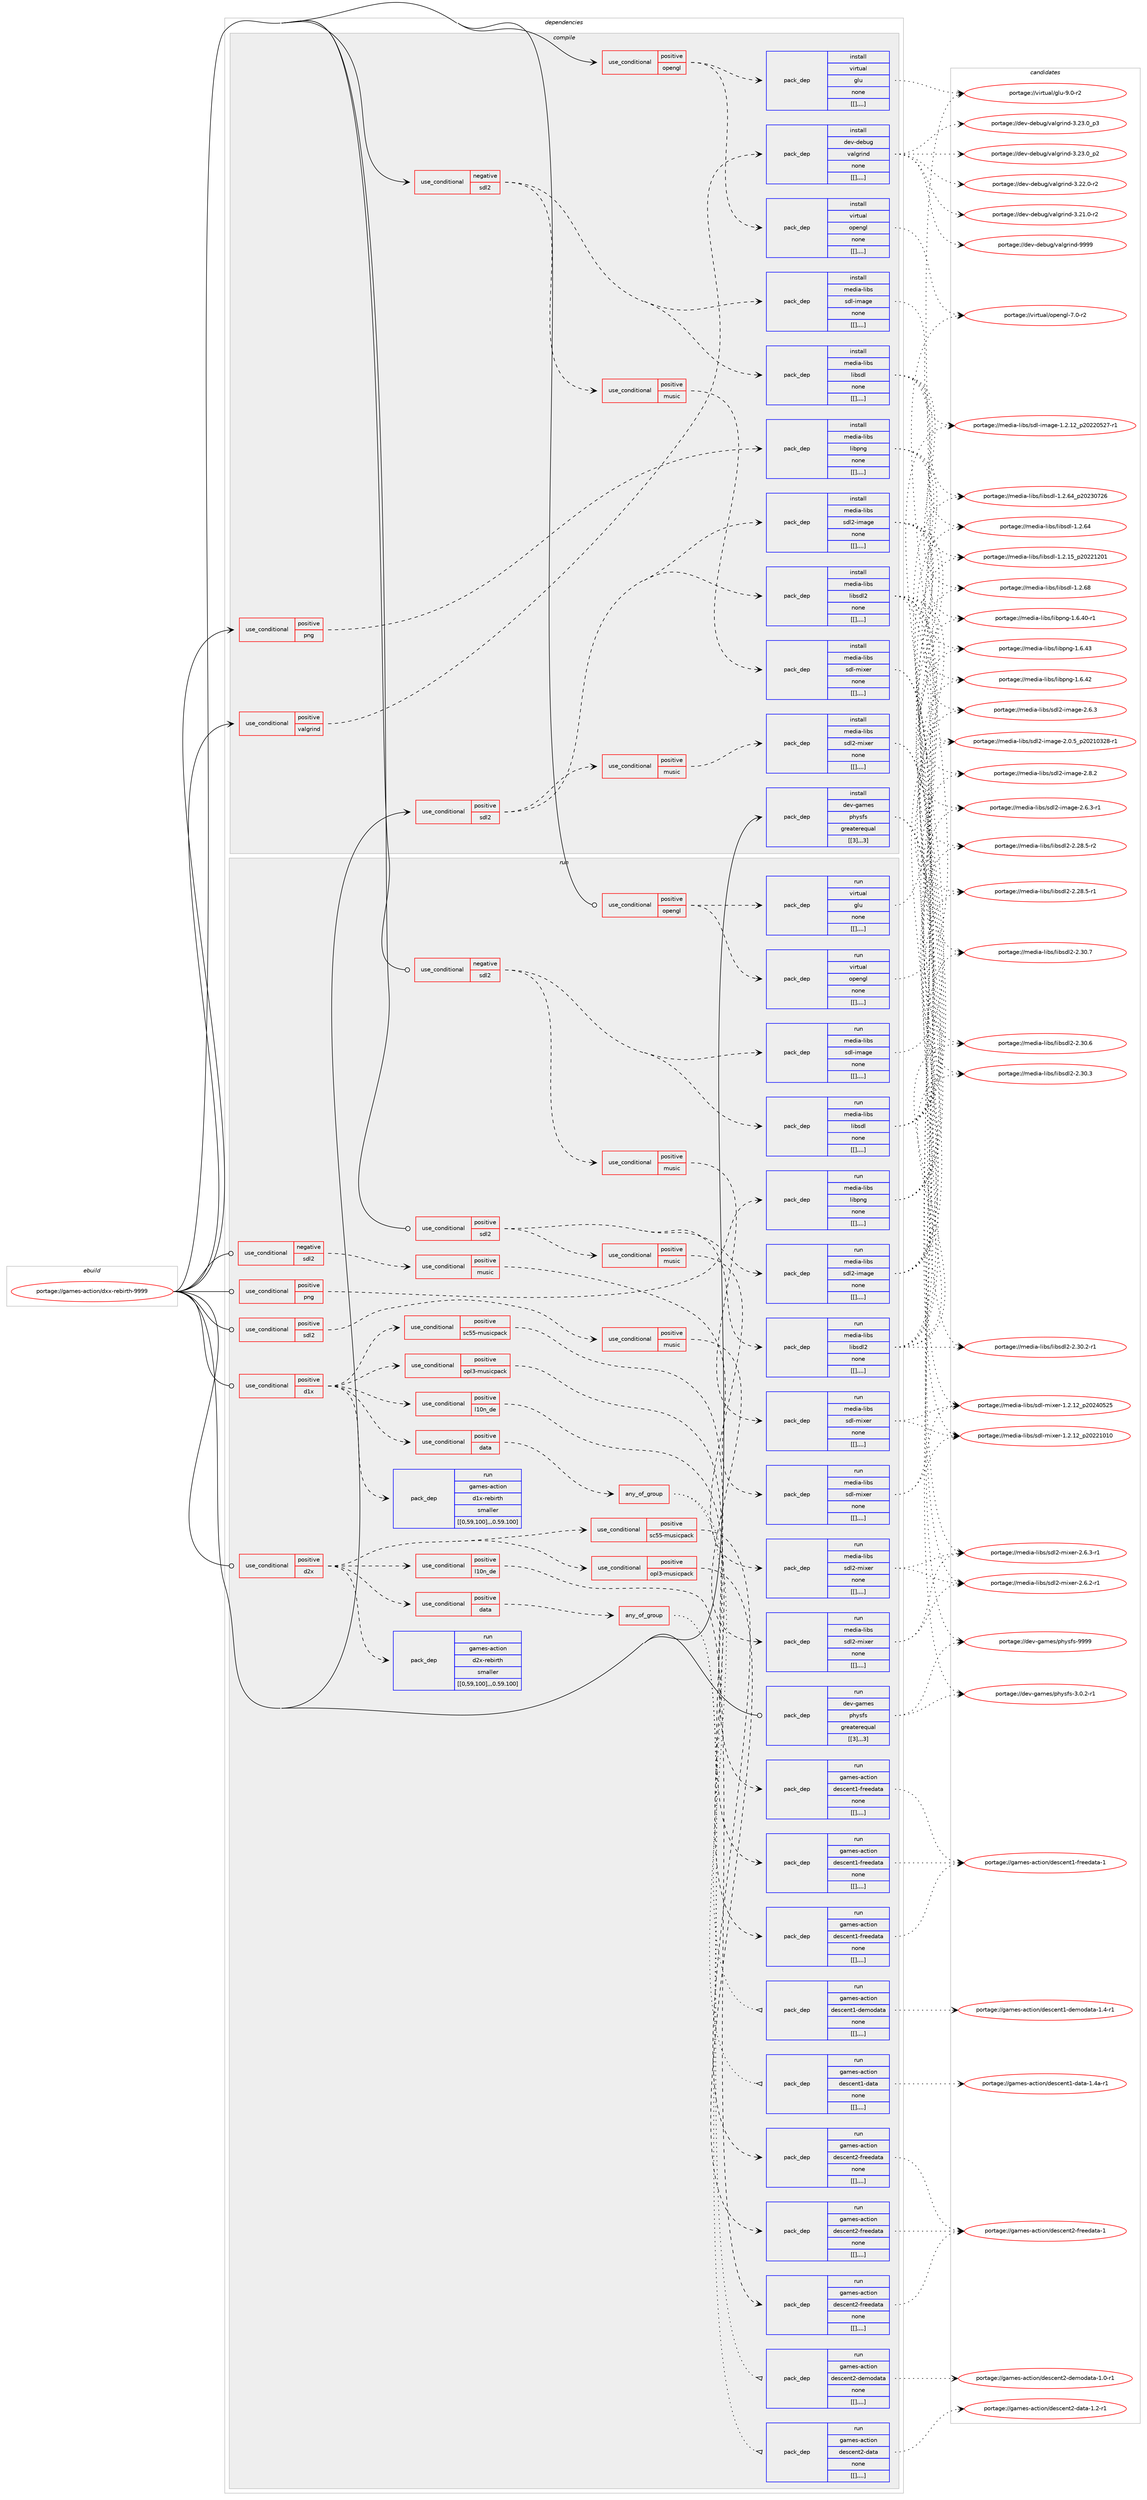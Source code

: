digraph prolog {

# *************
# Graph options
# *************

newrank=true;
concentrate=true;
compound=true;
graph [rankdir=LR,fontname=Helvetica,fontsize=10,ranksep=1.5];#, ranksep=2.5, nodesep=0.2];
edge  [arrowhead=vee];
node  [fontname=Helvetica,fontsize=10];

# **********
# The ebuild
# **********

subgraph cluster_leftcol {
color=gray;
label=<<i>ebuild</i>>;
id [label="portage://games-action/dxx-rebirth-9999", color=red, width=4, href="../games-action/dxx-rebirth-9999.svg"];
}

# ****************
# The dependencies
# ****************

subgraph cluster_midcol {
color=gray;
label=<<i>dependencies</i>>;
subgraph cluster_compile {
fillcolor="#eeeeee";
style=filled;
label=<<i>compile</i>>;
subgraph cond64539 {
dependency227323 [label=<<TABLE BORDER="0" CELLBORDER="1" CELLSPACING="0" CELLPADDING="4"><TR><TD ROWSPAN="3" CELLPADDING="10">use_conditional</TD></TR><TR><TD>negative</TD></TR><TR><TD>sdl2</TD></TR></TABLE>>, shape=none, color=red];
subgraph pack161318 {
dependency227324 [label=<<TABLE BORDER="0" CELLBORDER="1" CELLSPACING="0" CELLPADDING="4" WIDTH="220"><TR><TD ROWSPAN="6" CELLPADDING="30">pack_dep</TD></TR><TR><TD WIDTH="110">install</TD></TR><TR><TD>media-libs</TD></TR><TR><TD>libsdl</TD></TR><TR><TD>none</TD></TR><TR><TD>[[],,,,]</TD></TR></TABLE>>, shape=none, color=blue];
}
dependency227323:e -> dependency227324:w [weight=20,style="dashed",arrowhead="vee"];
subgraph pack161319 {
dependency227325 [label=<<TABLE BORDER="0" CELLBORDER="1" CELLSPACING="0" CELLPADDING="4" WIDTH="220"><TR><TD ROWSPAN="6" CELLPADDING="30">pack_dep</TD></TR><TR><TD WIDTH="110">install</TD></TR><TR><TD>media-libs</TD></TR><TR><TD>sdl-image</TD></TR><TR><TD>none</TD></TR><TR><TD>[[],,,,]</TD></TR></TABLE>>, shape=none, color=blue];
}
dependency227323:e -> dependency227325:w [weight=20,style="dashed",arrowhead="vee"];
subgraph cond64540 {
dependency227326 [label=<<TABLE BORDER="0" CELLBORDER="1" CELLSPACING="0" CELLPADDING="4"><TR><TD ROWSPAN="3" CELLPADDING="10">use_conditional</TD></TR><TR><TD>positive</TD></TR><TR><TD>music</TD></TR></TABLE>>, shape=none, color=red];
subgraph pack161320 {
dependency227327 [label=<<TABLE BORDER="0" CELLBORDER="1" CELLSPACING="0" CELLPADDING="4" WIDTH="220"><TR><TD ROWSPAN="6" CELLPADDING="30">pack_dep</TD></TR><TR><TD WIDTH="110">install</TD></TR><TR><TD>media-libs</TD></TR><TR><TD>sdl-mixer</TD></TR><TR><TD>none</TD></TR><TR><TD>[[],,,,]</TD></TR></TABLE>>, shape=none, color=blue];
}
dependency227326:e -> dependency227327:w [weight=20,style="dashed",arrowhead="vee"];
}
dependency227323:e -> dependency227326:w [weight=20,style="dashed",arrowhead="vee"];
}
id:e -> dependency227323:w [weight=20,style="solid",arrowhead="vee"];
subgraph cond64541 {
dependency227328 [label=<<TABLE BORDER="0" CELLBORDER="1" CELLSPACING="0" CELLPADDING="4"><TR><TD ROWSPAN="3" CELLPADDING="10">use_conditional</TD></TR><TR><TD>positive</TD></TR><TR><TD>opengl</TD></TR></TABLE>>, shape=none, color=red];
subgraph pack161321 {
dependency227329 [label=<<TABLE BORDER="0" CELLBORDER="1" CELLSPACING="0" CELLPADDING="4" WIDTH="220"><TR><TD ROWSPAN="6" CELLPADDING="30">pack_dep</TD></TR><TR><TD WIDTH="110">install</TD></TR><TR><TD>virtual</TD></TR><TR><TD>opengl</TD></TR><TR><TD>none</TD></TR><TR><TD>[[],,,,]</TD></TR></TABLE>>, shape=none, color=blue];
}
dependency227328:e -> dependency227329:w [weight=20,style="dashed",arrowhead="vee"];
subgraph pack161322 {
dependency227330 [label=<<TABLE BORDER="0" CELLBORDER="1" CELLSPACING="0" CELLPADDING="4" WIDTH="220"><TR><TD ROWSPAN="6" CELLPADDING="30">pack_dep</TD></TR><TR><TD WIDTH="110">install</TD></TR><TR><TD>virtual</TD></TR><TR><TD>glu</TD></TR><TR><TD>none</TD></TR><TR><TD>[[],,,,]</TD></TR></TABLE>>, shape=none, color=blue];
}
dependency227328:e -> dependency227330:w [weight=20,style="dashed",arrowhead="vee"];
}
id:e -> dependency227328:w [weight=20,style="solid",arrowhead="vee"];
subgraph cond64542 {
dependency227331 [label=<<TABLE BORDER="0" CELLBORDER="1" CELLSPACING="0" CELLPADDING="4"><TR><TD ROWSPAN="3" CELLPADDING="10">use_conditional</TD></TR><TR><TD>positive</TD></TR><TR><TD>png</TD></TR></TABLE>>, shape=none, color=red];
subgraph pack161323 {
dependency227332 [label=<<TABLE BORDER="0" CELLBORDER="1" CELLSPACING="0" CELLPADDING="4" WIDTH="220"><TR><TD ROWSPAN="6" CELLPADDING="30">pack_dep</TD></TR><TR><TD WIDTH="110">install</TD></TR><TR><TD>media-libs</TD></TR><TR><TD>libpng</TD></TR><TR><TD>none</TD></TR><TR><TD>[[],,,,]</TD></TR></TABLE>>, shape=none, color=blue];
}
dependency227331:e -> dependency227332:w [weight=20,style="dashed",arrowhead="vee"];
}
id:e -> dependency227331:w [weight=20,style="solid",arrowhead="vee"];
subgraph cond64543 {
dependency227333 [label=<<TABLE BORDER="0" CELLBORDER="1" CELLSPACING="0" CELLPADDING="4"><TR><TD ROWSPAN="3" CELLPADDING="10">use_conditional</TD></TR><TR><TD>positive</TD></TR><TR><TD>sdl2</TD></TR></TABLE>>, shape=none, color=red];
subgraph pack161324 {
dependency227334 [label=<<TABLE BORDER="0" CELLBORDER="1" CELLSPACING="0" CELLPADDING="4" WIDTH="220"><TR><TD ROWSPAN="6" CELLPADDING="30">pack_dep</TD></TR><TR><TD WIDTH="110">install</TD></TR><TR><TD>media-libs</TD></TR><TR><TD>libsdl2</TD></TR><TR><TD>none</TD></TR><TR><TD>[[],,,,]</TD></TR></TABLE>>, shape=none, color=blue];
}
dependency227333:e -> dependency227334:w [weight=20,style="dashed",arrowhead="vee"];
subgraph pack161325 {
dependency227335 [label=<<TABLE BORDER="0" CELLBORDER="1" CELLSPACING="0" CELLPADDING="4" WIDTH="220"><TR><TD ROWSPAN="6" CELLPADDING="30">pack_dep</TD></TR><TR><TD WIDTH="110">install</TD></TR><TR><TD>media-libs</TD></TR><TR><TD>sdl2-image</TD></TR><TR><TD>none</TD></TR><TR><TD>[[],,,,]</TD></TR></TABLE>>, shape=none, color=blue];
}
dependency227333:e -> dependency227335:w [weight=20,style="dashed",arrowhead="vee"];
subgraph cond64544 {
dependency227336 [label=<<TABLE BORDER="0" CELLBORDER="1" CELLSPACING="0" CELLPADDING="4"><TR><TD ROWSPAN="3" CELLPADDING="10">use_conditional</TD></TR><TR><TD>positive</TD></TR><TR><TD>music</TD></TR></TABLE>>, shape=none, color=red];
subgraph pack161326 {
dependency227337 [label=<<TABLE BORDER="0" CELLBORDER="1" CELLSPACING="0" CELLPADDING="4" WIDTH="220"><TR><TD ROWSPAN="6" CELLPADDING="30">pack_dep</TD></TR><TR><TD WIDTH="110">install</TD></TR><TR><TD>media-libs</TD></TR><TR><TD>sdl2-mixer</TD></TR><TR><TD>none</TD></TR><TR><TD>[[],,,,]</TD></TR></TABLE>>, shape=none, color=blue];
}
dependency227336:e -> dependency227337:w [weight=20,style="dashed",arrowhead="vee"];
}
dependency227333:e -> dependency227336:w [weight=20,style="dashed",arrowhead="vee"];
}
id:e -> dependency227333:w [weight=20,style="solid",arrowhead="vee"];
subgraph cond64545 {
dependency227338 [label=<<TABLE BORDER="0" CELLBORDER="1" CELLSPACING="0" CELLPADDING="4"><TR><TD ROWSPAN="3" CELLPADDING="10">use_conditional</TD></TR><TR><TD>positive</TD></TR><TR><TD>valgrind</TD></TR></TABLE>>, shape=none, color=red];
subgraph pack161327 {
dependency227339 [label=<<TABLE BORDER="0" CELLBORDER="1" CELLSPACING="0" CELLPADDING="4" WIDTH="220"><TR><TD ROWSPAN="6" CELLPADDING="30">pack_dep</TD></TR><TR><TD WIDTH="110">install</TD></TR><TR><TD>dev-debug</TD></TR><TR><TD>valgrind</TD></TR><TR><TD>none</TD></TR><TR><TD>[[],,,,]</TD></TR></TABLE>>, shape=none, color=blue];
}
dependency227338:e -> dependency227339:w [weight=20,style="dashed",arrowhead="vee"];
}
id:e -> dependency227338:w [weight=20,style="solid",arrowhead="vee"];
subgraph pack161328 {
dependency227340 [label=<<TABLE BORDER="0" CELLBORDER="1" CELLSPACING="0" CELLPADDING="4" WIDTH="220"><TR><TD ROWSPAN="6" CELLPADDING="30">pack_dep</TD></TR><TR><TD WIDTH="110">install</TD></TR><TR><TD>dev-games</TD></TR><TR><TD>physfs</TD></TR><TR><TD>greaterequal</TD></TR><TR><TD>[[3],,,3]</TD></TR></TABLE>>, shape=none, color=blue];
}
id:e -> dependency227340:w [weight=20,style="solid",arrowhead="vee"];
}
subgraph cluster_compileandrun {
fillcolor="#eeeeee";
style=filled;
label=<<i>compile and run</i>>;
}
subgraph cluster_run {
fillcolor="#eeeeee";
style=filled;
label=<<i>run</i>>;
subgraph cond64546 {
dependency227341 [label=<<TABLE BORDER="0" CELLBORDER="1" CELLSPACING="0" CELLPADDING="4"><TR><TD ROWSPAN="3" CELLPADDING="10">use_conditional</TD></TR><TR><TD>negative</TD></TR><TR><TD>sdl2</TD></TR></TABLE>>, shape=none, color=red];
subgraph cond64547 {
dependency227342 [label=<<TABLE BORDER="0" CELLBORDER="1" CELLSPACING="0" CELLPADDING="4"><TR><TD ROWSPAN="3" CELLPADDING="10">use_conditional</TD></TR><TR><TD>positive</TD></TR><TR><TD>music</TD></TR></TABLE>>, shape=none, color=red];
subgraph pack161329 {
dependency227343 [label=<<TABLE BORDER="0" CELLBORDER="1" CELLSPACING="0" CELLPADDING="4" WIDTH="220"><TR><TD ROWSPAN="6" CELLPADDING="30">pack_dep</TD></TR><TR><TD WIDTH="110">run</TD></TR><TR><TD>media-libs</TD></TR><TR><TD>sdl-mixer</TD></TR><TR><TD>none</TD></TR><TR><TD>[[],,,,]</TD></TR></TABLE>>, shape=none, color=blue];
}
dependency227342:e -> dependency227343:w [weight=20,style="dashed",arrowhead="vee"];
}
dependency227341:e -> dependency227342:w [weight=20,style="dashed",arrowhead="vee"];
}
id:e -> dependency227341:w [weight=20,style="solid",arrowhead="odot"];
subgraph cond64548 {
dependency227344 [label=<<TABLE BORDER="0" CELLBORDER="1" CELLSPACING="0" CELLPADDING="4"><TR><TD ROWSPAN="3" CELLPADDING="10">use_conditional</TD></TR><TR><TD>negative</TD></TR><TR><TD>sdl2</TD></TR></TABLE>>, shape=none, color=red];
subgraph pack161330 {
dependency227345 [label=<<TABLE BORDER="0" CELLBORDER="1" CELLSPACING="0" CELLPADDING="4" WIDTH="220"><TR><TD ROWSPAN="6" CELLPADDING="30">pack_dep</TD></TR><TR><TD WIDTH="110">run</TD></TR><TR><TD>media-libs</TD></TR><TR><TD>libsdl</TD></TR><TR><TD>none</TD></TR><TR><TD>[[],,,,]</TD></TR></TABLE>>, shape=none, color=blue];
}
dependency227344:e -> dependency227345:w [weight=20,style="dashed",arrowhead="vee"];
subgraph pack161331 {
dependency227346 [label=<<TABLE BORDER="0" CELLBORDER="1" CELLSPACING="0" CELLPADDING="4" WIDTH="220"><TR><TD ROWSPAN="6" CELLPADDING="30">pack_dep</TD></TR><TR><TD WIDTH="110">run</TD></TR><TR><TD>media-libs</TD></TR><TR><TD>sdl-image</TD></TR><TR><TD>none</TD></TR><TR><TD>[[],,,,]</TD></TR></TABLE>>, shape=none, color=blue];
}
dependency227344:e -> dependency227346:w [weight=20,style="dashed",arrowhead="vee"];
subgraph cond64549 {
dependency227347 [label=<<TABLE BORDER="0" CELLBORDER="1" CELLSPACING="0" CELLPADDING="4"><TR><TD ROWSPAN="3" CELLPADDING="10">use_conditional</TD></TR><TR><TD>positive</TD></TR><TR><TD>music</TD></TR></TABLE>>, shape=none, color=red];
subgraph pack161332 {
dependency227348 [label=<<TABLE BORDER="0" CELLBORDER="1" CELLSPACING="0" CELLPADDING="4" WIDTH="220"><TR><TD ROWSPAN="6" CELLPADDING="30">pack_dep</TD></TR><TR><TD WIDTH="110">run</TD></TR><TR><TD>media-libs</TD></TR><TR><TD>sdl-mixer</TD></TR><TR><TD>none</TD></TR><TR><TD>[[],,,,]</TD></TR></TABLE>>, shape=none, color=blue];
}
dependency227347:e -> dependency227348:w [weight=20,style="dashed",arrowhead="vee"];
}
dependency227344:e -> dependency227347:w [weight=20,style="dashed",arrowhead="vee"];
}
id:e -> dependency227344:w [weight=20,style="solid",arrowhead="odot"];
subgraph cond64550 {
dependency227349 [label=<<TABLE BORDER="0" CELLBORDER="1" CELLSPACING="0" CELLPADDING="4"><TR><TD ROWSPAN="3" CELLPADDING="10">use_conditional</TD></TR><TR><TD>positive</TD></TR><TR><TD>d1x</TD></TR></TABLE>>, shape=none, color=red];
subgraph pack161333 {
dependency227350 [label=<<TABLE BORDER="0" CELLBORDER="1" CELLSPACING="0" CELLPADDING="4" WIDTH="220"><TR><TD ROWSPAN="6" CELLPADDING="30">pack_dep</TD></TR><TR><TD WIDTH="110">run</TD></TR><TR><TD>games-action</TD></TR><TR><TD>d1x-rebirth</TD></TR><TR><TD>smaller</TD></TR><TR><TD>[[0,59,100],,,0.59.100]</TD></TR></TABLE>>, shape=none, color=blue];
}
dependency227349:e -> dependency227350:w [weight=20,style="dashed",arrowhead="vee"];
subgraph cond64551 {
dependency227351 [label=<<TABLE BORDER="0" CELLBORDER="1" CELLSPACING="0" CELLPADDING="4"><TR><TD ROWSPAN="3" CELLPADDING="10">use_conditional</TD></TR><TR><TD>positive</TD></TR><TR><TD>data</TD></TR></TABLE>>, shape=none, color=red];
subgraph any1306 {
dependency227352 [label=<<TABLE BORDER="0" CELLBORDER="1" CELLSPACING="0" CELLPADDING="4"><TR><TD CELLPADDING="10">any_of_group</TD></TR></TABLE>>, shape=none, color=red];subgraph pack161334 {
dependency227353 [label=<<TABLE BORDER="0" CELLBORDER="1" CELLSPACING="0" CELLPADDING="4" WIDTH="220"><TR><TD ROWSPAN="6" CELLPADDING="30">pack_dep</TD></TR><TR><TD WIDTH="110">run</TD></TR><TR><TD>games-action</TD></TR><TR><TD>descent1-data</TD></TR><TR><TD>none</TD></TR><TR><TD>[[],,,,]</TD></TR></TABLE>>, shape=none, color=blue];
}
dependency227352:e -> dependency227353:w [weight=20,style="dotted",arrowhead="oinv"];
subgraph pack161335 {
dependency227354 [label=<<TABLE BORDER="0" CELLBORDER="1" CELLSPACING="0" CELLPADDING="4" WIDTH="220"><TR><TD ROWSPAN="6" CELLPADDING="30">pack_dep</TD></TR><TR><TD WIDTH="110">run</TD></TR><TR><TD>games-action</TD></TR><TR><TD>descent1-demodata</TD></TR><TR><TD>none</TD></TR><TR><TD>[[],,,,]</TD></TR></TABLE>>, shape=none, color=blue];
}
dependency227352:e -> dependency227354:w [weight=20,style="dotted",arrowhead="oinv"];
}
dependency227351:e -> dependency227352:w [weight=20,style="dashed",arrowhead="vee"];
}
dependency227349:e -> dependency227351:w [weight=20,style="dashed",arrowhead="vee"];
subgraph cond64552 {
dependency227355 [label=<<TABLE BORDER="0" CELLBORDER="1" CELLSPACING="0" CELLPADDING="4"><TR><TD ROWSPAN="3" CELLPADDING="10">use_conditional</TD></TR><TR><TD>positive</TD></TR><TR><TD>l10n_de</TD></TR></TABLE>>, shape=none, color=red];
subgraph pack161336 {
dependency227356 [label=<<TABLE BORDER="0" CELLBORDER="1" CELLSPACING="0" CELLPADDING="4" WIDTH="220"><TR><TD ROWSPAN="6" CELLPADDING="30">pack_dep</TD></TR><TR><TD WIDTH="110">run</TD></TR><TR><TD>games-action</TD></TR><TR><TD>descent1-freedata</TD></TR><TR><TD>none</TD></TR><TR><TD>[[],,,,]</TD></TR></TABLE>>, shape=none, color=blue];
}
dependency227355:e -> dependency227356:w [weight=20,style="dashed",arrowhead="vee"];
}
dependency227349:e -> dependency227355:w [weight=20,style="dashed",arrowhead="vee"];
subgraph cond64553 {
dependency227357 [label=<<TABLE BORDER="0" CELLBORDER="1" CELLSPACING="0" CELLPADDING="4"><TR><TD ROWSPAN="3" CELLPADDING="10">use_conditional</TD></TR><TR><TD>positive</TD></TR><TR><TD>opl3-musicpack</TD></TR></TABLE>>, shape=none, color=red];
subgraph pack161337 {
dependency227358 [label=<<TABLE BORDER="0" CELLBORDER="1" CELLSPACING="0" CELLPADDING="4" WIDTH="220"><TR><TD ROWSPAN="6" CELLPADDING="30">pack_dep</TD></TR><TR><TD WIDTH="110">run</TD></TR><TR><TD>games-action</TD></TR><TR><TD>descent1-freedata</TD></TR><TR><TD>none</TD></TR><TR><TD>[[],,,,]</TD></TR></TABLE>>, shape=none, color=blue];
}
dependency227357:e -> dependency227358:w [weight=20,style="dashed",arrowhead="vee"];
}
dependency227349:e -> dependency227357:w [weight=20,style="dashed",arrowhead="vee"];
subgraph cond64554 {
dependency227359 [label=<<TABLE BORDER="0" CELLBORDER="1" CELLSPACING="0" CELLPADDING="4"><TR><TD ROWSPAN="3" CELLPADDING="10">use_conditional</TD></TR><TR><TD>positive</TD></TR><TR><TD>sc55-musicpack</TD></TR></TABLE>>, shape=none, color=red];
subgraph pack161338 {
dependency227360 [label=<<TABLE BORDER="0" CELLBORDER="1" CELLSPACING="0" CELLPADDING="4" WIDTH="220"><TR><TD ROWSPAN="6" CELLPADDING="30">pack_dep</TD></TR><TR><TD WIDTH="110">run</TD></TR><TR><TD>games-action</TD></TR><TR><TD>descent1-freedata</TD></TR><TR><TD>none</TD></TR><TR><TD>[[],,,,]</TD></TR></TABLE>>, shape=none, color=blue];
}
dependency227359:e -> dependency227360:w [weight=20,style="dashed",arrowhead="vee"];
}
dependency227349:e -> dependency227359:w [weight=20,style="dashed",arrowhead="vee"];
}
id:e -> dependency227349:w [weight=20,style="solid",arrowhead="odot"];
subgraph cond64555 {
dependency227361 [label=<<TABLE BORDER="0" CELLBORDER="1" CELLSPACING="0" CELLPADDING="4"><TR><TD ROWSPAN="3" CELLPADDING="10">use_conditional</TD></TR><TR><TD>positive</TD></TR><TR><TD>d2x</TD></TR></TABLE>>, shape=none, color=red];
subgraph pack161339 {
dependency227362 [label=<<TABLE BORDER="0" CELLBORDER="1" CELLSPACING="0" CELLPADDING="4" WIDTH="220"><TR><TD ROWSPAN="6" CELLPADDING="30">pack_dep</TD></TR><TR><TD WIDTH="110">run</TD></TR><TR><TD>games-action</TD></TR><TR><TD>d2x-rebirth</TD></TR><TR><TD>smaller</TD></TR><TR><TD>[[0,59,100],,,0.59.100]</TD></TR></TABLE>>, shape=none, color=blue];
}
dependency227361:e -> dependency227362:w [weight=20,style="dashed",arrowhead="vee"];
subgraph cond64556 {
dependency227363 [label=<<TABLE BORDER="0" CELLBORDER="1" CELLSPACING="0" CELLPADDING="4"><TR><TD ROWSPAN="3" CELLPADDING="10">use_conditional</TD></TR><TR><TD>positive</TD></TR><TR><TD>data</TD></TR></TABLE>>, shape=none, color=red];
subgraph any1307 {
dependency227364 [label=<<TABLE BORDER="0" CELLBORDER="1" CELLSPACING="0" CELLPADDING="4"><TR><TD CELLPADDING="10">any_of_group</TD></TR></TABLE>>, shape=none, color=red];subgraph pack161340 {
dependency227365 [label=<<TABLE BORDER="0" CELLBORDER="1" CELLSPACING="0" CELLPADDING="4" WIDTH="220"><TR><TD ROWSPAN="6" CELLPADDING="30">pack_dep</TD></TR><TR><TD WIDTH="110">run</TD></TR><TR><TD>games-action</TD></TR><TR><TD>descent2-data</TD></TR><TR><TD>none</TD></TR><TR><TD>[[],,,,]</TD></TR></TABLE>>, shape=none, color=blue];
}
dependency227364:e -> dependency227365:w [weight=20,style="dotted",arrowhead="oinv"];
subgraph pack161341 {
dependency227366 [label=<<TABLE BORDER="0" CELLBORDER="1" CELLSPACING="0" CELLPADDING="4" WIDTH="220"><TR><TD ROWSPAN="6" CELLPADDING="30">pack_dep</TD></TR><TR><TD WIDTH="110">run</TD></TR><TR><TD>games-action</TD></TR><TR><TD>descent2-demodata</TD></TR><TR><TD>none</TD></TR><TR><TD>[[],,,,]</TD></TR></TABLE>>, shape=none, color=blue];
}
dependency227364:e -> dependency227366:w [weight=20,style="dotted",arrowhead="oinv"];
}
dependency227363:e -> dependency227364:w [weight=20,style="dashed",arrowhead="vee"];
}
dependency227361:e -> dependency227363:w [weight=20,style="dashed",arrowhead="vee"];
subgraph cond64557 {
dependency227367 [label=<<TABLE BORDER="0" CELLBORDER="1" CELLSPACING="0" CELLPADDING="4"><TR><TD ROWSPAN="3" CELLPADDING="10">use_conditional</TD></TR><TR><TD>positive</TD></TR><TR><TD>l10n_de</TD></TR></TABLE>>, shape=none, color=red];
subgraph pack161342 {
dependency227368 [label=<<TABLE BORDER="0" CELLBORDER="1" CELLSPACING="0" CELLPADDING="4" WIDTH="220"><TR><TD ROWSPAN="6" CELLPADDING="30">pack_dep</TD></TR><TR><TD WIDTH="110">run</TD></TR><TR><TD>games-action</TD></TR><TR><TD>descent2-freedata</TD></TR><TR><TD>none</TD></TR><TR><TD>[[],,,,]</TD></TR></TABLE>>, shape=none, color=blue];
}
dependency227367:e -> dependency227368:w [weight=20,style="dashed",arrowhead="vee"];
}
dependency227361:e -> dependency227367:w [weight=20,style="dashed",arrowhead="vee"];
subgraph cond64558 {
dependency227369 [label=<<TABLE BORDER="0" CELLBORDER="1" CELLSPACING="0" CELLPADDING="4"><TR><TD ROWSPAN="3" CELLPADDING="10">use_conditional</TD></TR><TR><TD>positive</TD></TR><TR><TD>opl3-musicpack</TD></TR></TABLE>>, shape=none, color=red];
subgraph pack161343 {
dependency227370 [label=<<TABLE BORDER="0" CELLBORDER="1" CELLSPACING="0" CELLPADDING="4" WIDTH="220"><TR><TD ROWSPAN="6" CELLPADDING="30">pack_dep</TD></TR><TR><TD WIDTH="110">run</TD></TR><TR><TD>games-action</TD></TR><TR><TD>descent2-freedata</TD></TR><TR><TD>none</TD></TR><TR><TD>[[],,,,]</TD></TR></TABLE>>, shape=none, color=blue];
}
dependency227369:e -> dependency227370:w [weight=20,style="dashed",arrowhead="vee"];
}
dependency227361:e -> dependency227369:w [weight=20,style="dashed",arrowhead="vee"];
subgraph cond64559 {
dependency227371 [label=<<TABLE BORDER="0" CELLBORDER="1" CELLSPACING="0" CELLPADDING="4"><TR><TD ROWSPAN="3" CELLPADDING="10">use_conditional</TD></TR><TR><TD>positive</TD></TR><TR><TD>sc55-musicpack</TD></TR></TABLE>>, shape=none, color=red];
subgraph pack161344 {
dependency227372 [label=<<TABLE BORDER="0" CELLBORDER="1" CELLSPACING="0" CELLPADDING="4" WIDTH="220"><TR><TD ROWSPAN="6" CELLPADDING="30">pack_dep</TD></TR><TR><TD WIDTH="110">run</TD></TR><TR><TD>games-action</TD></TR><TR><TD>descent2-freedata</TD></TR><TR><TD>none</TD></TR><TR><TD>[[],,,,]</TD></TR></TABLE>>, shape=none, color=blue];
}
dependency227371:e -> dependency227372:w [weight=20,style="dashed",arrowhead="vee"];
}
dependency227361:e -> dependency227371:w [weight=20,style="dashed",arrowhead="vee"];
}
id:e -> dependency227361:w [weight=20,style="solid",arrowhead="odot"];
subgraph cond64560 {
dependency227373 [label=<<TABLE BORDER="0" CELLBORDER="1" CELLSPACING="0" CELLPADDING="4"><TR><TD ROWSPAN="3" CELLPADDING="10">use_conditional</TD></TR><TR><TD>positive</TD></TR><TR><TD>opengl</TD></TR></TABLE>>, shape=none, color=red];
subgraph pack161345 {
dependency227374 [label=<<TABLE BORDER="0" CELLBORDER="1" CELLSPACING="0" CELLPADDING="4" WIDTH="220"><TR><TD ROWSPAN="6" CELLPADDING="30">pack_dep</TD></TR><TR><TD WIDTH="110">run</TD></TR><TR><TD>virtual</TD></TR><TR><TD>opengl</TD></TR><TR><TD>none</TD></TR><TR><TD>[[],,,,]</TD></TR></TABLE>>, shape=none, color=blue];
}
dependency227373:e -> dependency227374:w [weight=20,style="dashed",arrowhead="vee"];
subgraph pack161346 {
dependency227375 [label=<<TABLE BORDER="0" CELLBORDER="1" CELLSPACING="0" CELLPADDING="4" WIDTH="220"><TR><TD ROWSPAN="6" CELLPADDING="30">pack_dep</TD></TR><TR><TD WIDTH="110">run</TD></TR><TR><TD>virtual</TD></TR><TR><TD>glu</TD></TR><TR><TD>none</TD></TR><TR><TD>[[],,,,]</TD></TR></TABLE>>, shape=none, color=blue];
}
dependency227373:e -> dependency227375:w [weight=20,style="dashed",arrowhead="vee"];
}
id:e -> dependency227373:w [weight=20,style="solid",arrowhead="odot"];
subgraph cond64561 {
dependency227376 [label=<<TABLE BORDER="0" CELLBORDER="1" CELLSPACING="0" CELLPADDING="4"><TR><TD ROWSPAN="3" CELLPADDING="10">use_conditional</TD></TR><TR><TD>positive</TD></TR><TR><TD>png</TD></TR></TABLE>>, shape=none, color=red];
subgraph pack161347 {
dependency227377 [label=<<TABLE BORDER="0" CELLBORDER="1" CELLSPACING="0" CELLPADDING="4" WIDTH="220"><TR><TD ROWSPAN="6" CELLPADDING="30">pack_dep</TD></TR><TR><TD WIDTH="110">run</TD></TR><TR><TD>media-libs</TD></TR><TR><TD>libpng</TD></TR><TR><TD>none</TD></TR><TR><TD>[[],,,,]</TD></TR></TABLE>>, shape=none, color=blue];
}
dependency227376:e -> dependency227377:w [weight=20,style="dashed",arrowhead="vee"];
}
id:e -> dependency227376:w [weight=20,style="solid",arrowhead="odot"];
subgraph cond64562 {
dependency227378 [label=<<TABLE BORDER="0" CELLBORDER="1" CELLSPACING="0" CELLPADDING="4"><TR><TD ROWSPAN="3" CELLPADDING="10">use_conditional</TD></TR><TR><TD>positive</TD></TR><TR><TD>sdl2</TD></TR></TABLE>>, shape=none, color=red];
subgraph cond64563 {
dependency227379 [label=<<TABLE BORDER="0" CELLBORDER="1" CELLSPACING="0" CELLPADDING="4"><TR><TD ROWSPAN="3" CELLPADDING="10">use_conditional</TD></TR><TR><TD>positive</TD></TR><TR><TD>music</TD></TR></TABLE>>, shape=none, color=red];
subgraph pack161348 {
dependency227380 [label=<<TABLE BORDER="0" CELLBORDER="1" CELLSPACING="0" CELLPADDING="4" WIDTH="220"><TR><TD ROWSPAN="6" CELLPADDING="30">pack_dep</TD></TR><TR><TD WIDTH="110">run</TD></TR><TR><TD>media-libs</TD></TR><TR><TD>sdl2-mixer</TD></TR><TR><TD>none</TD></TR><TR><TD>[[],,,,]</TD></TR></TABLE>>, shape=none, color=blue];
}
dependency227379:e -> dependency227380:w [weight=20,style="dashed",arrowhead="vee"];
}
dependency227378:e -> dependency227379:w [weight=20,style="dashed",arrowhead="vee"];
}
id:e -> dependency227378:w [weight=20,style="solid",arrowhead="odot"];
subgraph cond64564 {
dependency227381 [label=<<TABLE BORDER="0" CELLBORDER="1" CELLSPACING="0" CELLPADDING="4"><TR><TD ROWSPAN="3" CELLPADDING="10">use_conditional</TD></TR><TR><TD>positive</TD></TR><TR><TD>sdl2</TD></TR></TABLE>>, shape=none, color=red];
subgraph pack161349 {
dependency227382 [label=<<TABLE BORDER="0" CELLBORDER="1" CELLSPACING="0" CELLPADDING="4" WIDTH="220"><TR><TD ROWSPAN="6" CELLPADDING="30">pack_dep</TD></TR><TR><TD WIDTH="110">run</TD></TR><TR><TD>media-libs</TD></TR><TR><TD>libsdl2</TD></TR><TR><TD>none</TD></TR><TR><TD>[[],,,,]</TD></TR></TABLE>>, shape=none, color=blue];
}
dependency227381:e -> dependency227382:w [weight=20,style="dashed",arrowhead="vee"];
subgraph pack161350 {
dependency227383 [label=<<TABLE BORDER="0" CELLBORDER="1" CELLSPACING="0" CELLPADDING="4" WIDTH="220"><TR><TD ROWSPAN="6" CELLPADDING="30">pack_dep</TD></TR><TR><TD WIDTH="110">run</TD></TR><TR><TD>media-libs</TD></TR><TR><TD>sdl2-image</TD></TR><TR><TD>none</TD></TR><TR><TD>[[],,,,]</TD></TR></TABLE>>, shape=none, color=blue];
}
dependency227381:e -> dependency227383:w [weight=20,style="dashed",arrowhead="vee"];
subgraph cond64565 {
dependency227384 [label=<<TABLE BORDER="0" CELLBORDER="1" CELLSPACING="0" CELLPADDING="4"><TR><TD ROWSPAN="3" CELLPADDING="10">use_conditional</TD></TR><TR><TD>positive</TD></TR><TR><TD>music</TD></TR></TABLE>>, shape=none, color=red];
subgraph pack161351 {
dependency227385 [label=<<TABLE BORDER="0" CELLBORDER="1" CELLSPACING="0" CELLPADDING="4" WIDTH="220"><TR><TD ROWSPAN="6" CELLPADDING="30">pack_dep</TD></TR><TR><TD WIDTH="110">run</TD></TR><TR><TD>media-libs</TD></TR><TR><TD>sdl2-mixer</TD></TR><TR><TD>none</TD></TR><TR><TD>[[],,,,]</TD></TR></TABLE>>, shape=none, color=blue];
}
dependency227384:e -> dependency227385:w [weight=20,style="dashed",arrowhead="vee"];
}
dependency227381:e -> dependency227384:w [weight=20,style="dashed",arrowhead="vee"];
}
id:e -> dependency227381:w [weight=20,style="solid",arrowhead="odot"];
subgraph pack161352 {
dependency227386 [label=<<TABLE BORDER="0" CELLBORDER="1" CELLSPACING="0" CELLPADDING="4" WIDTH="220"><TR><TD ROWSPAN="6" CELLPADDING="30">pack_dep</TD></TR><TR><TD WIDTH="110">run</TD></TR><TR><TD>dev-games</TD></TR><TR><TD>physfs</TD></TR><TR><TD>greaterequal</TD></TR><TR><TD>[[3],,,3]</TD></TR></TABLE>>, shape=none, color=blue];
}
id:e -> dependency227386:w [weight=20,style="solid",arrowhead="odot"];
}
}

# **************
# The candidates
# **************

subgraph cluster_choices {
rank=same;
color=gray;
label=<<i>candidates</i>>;

subgraph choice161318 {
color=black;
nodesep=1;
choice109101100105974510810598115471081059811510010845494650465456 [label="portage://media-libs/libsdl-1.2.68", color=red, width=4,href="../media-libs/libsdl-1.2.68.svg"];
choice109101100105974510810598115471081059811510010845494650465452951125048505148555054 [label="portage://media-libs/libsdl-1.2.64_p20230726", color=red, width=4,href="../media-libs/libsdl-1.2.64_p20230726.svg"];
choice109101100105974510810598115471081059811510010845494650465452 [label="portage://media-libs/libsdl-1.2.64", color=red, width=4,href="../media-libs/libsdl-1.2.64.svg"];
choice109101100105974510810598115471081059811510010845494650464953951125048505049504849 [label="portage://media-libs/libsdl-1.2.15_p20221201", color=red, width=4,href="../media-libs/libsdl-1.2.15_p20221201.svg"];
dependency227324:e -> choice109101100105974510810598115471081059811510010845494650465456:w [style=dotted,weight="100"];
dependency227324:e -> choice109101100105974510810598115471081059811510010845494650465452951125048505148555054:w [style=dotted,weight="100"];
dependency227324:e -> choice109101100105974510810598115471081059811510010845494650465452:w [style=dotted,weight="100"];
dependency227324:e -> choice109101100105974510810598115471081059811510010845494650464953951125048505049504849:w [style=dotted,weight="100"];
}
subgraph choice161319 {
color=black;
nodesep=1;
choice109101100105974510810598115471151001084510510997103101454946504649509511250485050485350554511449 [label="portage://media-libs/sdl-image-1.2.12_p20220527-r1", color=red, width=4,href="../media-libs/sdl-image-1.2.12_p20220527-r1.svg"];
dependency227325:e -> choice109101100105974510810598115471151001084510510997103101454946504649509511250485050485350554511449:w [style=dotted,weight="100"];
}
subgraph choice161320 {
color=black;
nodesep=1;
choice109101100105974510810598115471151001084510910512010111445494650464950951125048505248535053 [label="portage://media-libs/sdl-mixer-1.2.12_p20240525", color=red, width=4,href="../media-libs/sdl-mixer-1.2.12_p20240525.svg"];
choice109101100105974510810598115471151001084510910512010111445494650464950951125048505049484948 [label="portage://media-libs/sdl-mixer-1.2.12_p20221010", color=red, width=4,href="../media-libs/sdl-mixer-1.2.12_p20221010.svg"];
dependency227327:e -> choice109101100105974510810598115471151001084510910512010111445494650464950951125048505248535053:w [style=dotted,weight="100"];
dependency227327:e -> choice109101100105974510810598115471151001084510910512010111445494650464950951125048505049484948:w [style=dotted,weight="100"];
}
subgraph choice161321 {
color=black;
nodesep=1;
choice1181051141161179710847111112101110103108455546484511450 [label="portage://virtual/opengl-7.0-r2", color=red, width=4,href="../virtual/opengl-7.0-r2.svg"];
dependency227329:e -> choice1181051141161179710847111112101110103108455546484511450:w [style=dotted,weight="100"];
}
subgraph choice161322 {
color=black;
nodesep=1;
choice1181051141161179710847103108117455746484511450 [label="portage://virtual/glu-9.0-r2", color=red, width=4,href="../virtual/glu-9.0-r2.svg"];
dependency227330:e -> choice1181051141161179710847103108117455746484511450:w [style=dotted,weight="100"];
}
subgraph choice161323 {
color=black;
nodesep=1;
choice109101100105974510810598115471081059811211010345494654465251 [label="portage://media-libs/libpng-1.6.43", color=red, width=4,href="../media-libs/libpng-1.6.43.svg"];
choice109101100105974510810598115471081059811211010345494654465250 [label="portage://media-libs/libpng-1.6.42", color=red, width=4,href="../media-libs/libpng-1.6.42.svg"];
choice1091011001059745108105981154710810598112110103454946544652484511449 [label="portage://media-libs/libpng-1.6.40-r1", color=red, width=4,href="../media-libs/libpng-1.6.40-r1.svg"];
dependency227332:e -> choice109101100105974510810598115471081059811211010345494654465251:w [style=dotted,weight="100"];
dependency227332:e -> choice109101100105974510810598115471081059811211010345494654465250:w [style=dotted,weight="100"];
dependency227332:e -> choice1091011001059745108105981154710810598112110103454946544652484511449:w [style=dotted,weight="100"];
}
subgraph choice161324 {
color=black;
nodesep=1;
choice10910110010597451081059811547108105981151001085045504651484655 [label="portage://media-libs/libsdl2-2.30.7", color=red, width=4,href="../media-libs/libsdl2-2.30.7.svg"];
choice10910110010597451081059811547108105981151001085045504651484654 [label="portage://media-libs/libsdl2-2.30.6", color=red, width=4,href="../media-libs/libsdl2-2.30.6.svg"];
choice10910110010597451081059811547108105981151001085045504651484651 [label="portage://media-libs/libsdl2-2.30.3", color=red, width=4,href="../media-libs/libsdl2-2.30.3.svg"];
choice109101100105974510810598115471081059811510010850455046514846504511449 [label="portage://media-libs/libsdl2-2.30.2-r1", color=red, width=4,href="../media-libs/libsdl2-2.30.2-r1.svg"];
choice109101100105974510810598115471081059811510010850455046505646534511450 [label="portage://media-libs/libsdl2-2.28.5-r2", color=red, width=4,href="../media-libs/libsdl2-2.28.5-r2.svg"];
choice109101100105974510810598115471081059811510010850455046505646534511449 [label="portage://media-libs/libsdl2-2.28.5-r1", color=red, width=4,href="../media-libs/libsdl2-2.28.5-r1.svg"];
dependency227334:e -> choice10910110010597451081059811547108105981151001085045504651484655:w [style=dotted,weight="100"];
dependency227334:e -> choice10910110010597451081059811547108105981151001085045504651484654:w [style=dotted,weight="100"];
dependency227334:e -> choice10910110010597451081059811547108105981151001085045504651484651:w [style=dotted,weight="100"];
dependency227334:e -> choice109101100105974510810598115471081059811510010850455046514846504511449:w [style=dotted,weight="100"];
dependency227334:e -> choice109101100105974510810598115471081059811510010850455046505646534511450:w [style=dotted,weight="100"];
dependency227334:e -> choice109101100105974510810598115471081059811510010850455046505646534511449:w [style=dotted,weight="100"];
}
subgraph choice161325 {
color=black;
nodesep=1;
choice10910110010597451081059811547115100108504510510997103101455046564650 [label="portage://media-libs/sdl2-image-2.8.2", color=red, width=4,href="../media-libs/sdl2-image-2.8.2.svg"];
choice109101100105974510810598115471151001085045105109971031014550465446514511449 [label="portage://media-libs/sdl2-image-2.6.3-r1", color=red, width=4,href="../media-libs/sdl2-image-2.6.3-r1.svg"];
choice10910110010597451081059811547115100108504510510997103101455046544651 [label="portage://media-libs/sdl2-image-2.6.3", color=red, width=4,href="../media-libs/sdl2-image-2.6.3.svg"];
choice109101100105974510810598115471151001085045105109971031014550464846539511250485049485150564511449 [label="portage://media-libs/sdl2-image-2.0.5_p20210328-r1", color=red, width=4,href="../media-libs/sdl2-image-2.0.5_p20210328-r1.svg"];
dependency227335:e -> choice10910110010597451081059811547115100108504510510997103101455046564650:w [style=dotted,weight="100"];
dependency227335:e -> choice109101100105974510810598115471151001085045105109971031014550465446514511449:w [style=dotted,weight="100"];
dependency227335:e -> choice10910110010597451081059811547115100108504510510997103101455046544651:w [style=dotted,weight="100"];
dependency227335:e -> choice109101100105974510810598115471151001085045105109971031014550464846539511250485049485150564511449:w [style=dotted,weight="100"];
}
subgraph choice161326 {
color=black;
nodesep=1;
choice1091011001059745108105981154711510010850451091051201011144550465446514511449 [label="portage://media-libs/sdl2-mixer-2.6.3-r1", color=red, width=4,href="../media-libs/sdl2-mixer-2.6.3-r1.svg"];
choice1091011001059745108105981154711510010850451091051201011144550465446504511449 [label="portage://media-libs/sdl2-mixer-2.6.2-r1", color=red, width=4,href="../media-libs/sdl2-mixer-2.6.2-r1.svg"];
dependency227337:e -> choice1091011001059745108105981154711510010850451091051201011144550465446514511449:w [style=dotted,weight="100"];
dependency227337:e -> choice1091011001059745108105981154711510010850451091051201011144550465446504511449:w [style=dotted,weight="100"];
}
subgraph choice161327 {
color=black;
nodesep=1;
choice100101118451001019811710347118971081031141051101004557575757 [label="portage://dev-debug/valgrind-9999", color=red, width=4,href="../dev-debug/valgrind-9999.svg"];
choice10010111845100101981171034711897108103114105110100455146505146489511251 [label="portage://dev-debug/valgrind-3.23.0_p3", color=red, width=4,href="../dev-debug/valgrind-3.23.0_p3.svg"];
choice10010111845100101981171034711897108103114105110100455146505146489511250 [label="portage://dev-debug/valgrind-3.23.0_p2", color=red, width=4,href="../dev-debug/valgrind-3.23.0_p2.svg"];
choice10010111845100101981171034711897108103114105110100455146505046484511450 [label="portage://dev-debug/valgrind-3.22.0-r2", color=red, width=4,href="../dev-debug/valgrind-3.22.0-r2.svg"];
choice10010111845100101981171034711897108103114105110100455146504946484511450 [label="portage://dev-debug/valgrind-3.21.0-r2", color=red, width=4,href="../dev-debug/valgrind-3.21.0-r2.svg"];
dependency227339:e -> choice100101118451001019811710347118971081031141051101004557575757:w [style=dotted,weight="100"];
dependency227339:e -> choice10010111845100101981171034711897108103114105110100455146505146489511251:w [style=dotted,weight="100"];
dependency227339:e -> choice10010111845100101981171034711897108103114105110100455146505146489511250:w [style=dotted,weight="100"];
dependency227339:e -> choice10010111845100101981171034711897108103114105110100455146505046484511450:w [style=dotted,weight="100"];
dependency227339:e -> choice10010111845100101981171034711897108103114105110100455146504946484511450:w [style=dotted,weight="100"];
}
subgraph choice161328 {
color=black;
nodesep=1;
choice1001011184510397109101115471121041211151021154557575757 [label="portage://dev-games/physfs-9999", color=red, width=4,href="../dev-games/physfs-9999.svg"];
choice1001011184510397109101115471121041211151021154551464846504511449 [label="portage://dev-games/physfs-3.0.2-r1", color=red, width=4,href="../dev-games/physfs-3.0.2-r1.svg"];
dependency227340:e -> choice1001011184510397109101115471121041211151021154557575757:w [style=dotted,weight="100"];
dependency227340:e -> choice1001011184510397109101115471121041211151021154551464846504511449:w [style=dotted,weight="100"];
}
subgraph choice161329 {
color=black;
nodesep=1;
choice109101100105974510810598115471151001084510910512010111445494650464950951125048505248535053 [label="portage://media-libs/sdl-mixer-1.2.12_p20240525", color=red, width=4,href="../media-libs/sdl-mixer-1.2.12_p20240525.svg"];
choice109101100105974510810598115471151001084510910512010111445494650464950951125048505049484948 [label="portage://media-libs/sdl-mixer-1.2.12_p20221010", color=red, width=4,href="../media-libs/sdl-mixer-1.2.12_p20221010.svg"];
dependency227343:e -> choice109101100105974510810598115471151001084510910512010111445494650464950951125048505248535053:w [style=dotted,weight="100"];
dependency227343:e -> choice109101100105974510810598115471151001084510910512010111445494650464950951125048505049484948:w [style=dotted,weight="100"];
}
subgraph choice161330 {
color=black;
nodesep=1;
choice109101100105974510810598115471081059811510010845494650465456 [label="portage://media-libs/libsdl-1.2.68", color=red, width=4,href="../media-libs/libsdl-1.2.68.svg"];
choice109101100105974510810598115471081059811510010845494650465452951125048505148555054 [label="portage://media-libs/libsdl-1.2.64_p20230726", color=red, width=4,href="../media-libs/libsdl-1.2.64_p20230726.svg"];
choice109101100105974510810598115471081059811510010845494650465452 [label="portage://media-libs/libsdl-1.2.64", color=red, width=4,href="../media-libs/libsdl-1.2.64.svg"];
choice109101100105974510810598115471081059811510010845494650464953951125048505049504849 [label="portage://media-libs/libsdl-1.2.15_p20221201", color=red, width=4,href="../media-libs/libsdl-1.2.15_p20221201.svg"];
dependency227345:e -> choice109101100105974510810598115471081059811510010845494650465456:w [style=dotted,weight="100"];
dependency227345:e -> choice109101100105974510810598115471081059811510010845494650465452951125048505148555054:w [style=dotted,weight="100"];
dependency227345:e -> choice109101100105974510810598115471081059811510010845494650465452:w [style=dotted,weight="100"];
dependency227345:e -> choice109101100105974510810598115471081059811510010845494650464953951125048505049504849:w [style=dotted,weight="100"];
}
subgraph choice161331 {
color=black;
nodesep=1;
choice109101100105974510810598115471151001084510510997103101454946504649509511250485050485350554511449 [label="portage://media-libs/sdl-image-1.2.12_p20220527-r1", color=red, width=4,href="../media-libs/sdl-image-1.2.12_p20220527-r1.svg"];
dependency227346:e -> choice109101100105974510810598115471151001084510510997103101454946504649509511250485050485350554511449:w [style=dotted,weight="100"];
}
subgraph choice161332 {
color=black;
nodesep=1;
choice109101100105974510810598115471151001084510910512010111445494650464950951125048505248535053 [label="portage://media-libs/sdl-mixer-1.2.12_p20240525", color=red, width=4,href="../media-libs/sdl-mixer-1.2.12_p20240525.svg"];
choice109101100105974510810598115471151001084510910512010111445494650464950951125048505049484948 [label="portage://media-libs/sdl-mixer-1.2.12_p20221010", color=red, width=4,href="../media-libs/sdl-mixer-1.2.12_p20221010.svg"];
dependency227348:e -> choice109101100105974510810598115471151001084510910512010111445494650464950951125048505248535053:w [style=dotted,weight="100"];
dependency227348:e -> choice109101100105974510810598115471151001084510910512010111445494650464950951125048505049484948:w [style=dotted,weight="100"];
}
subgraph choice161333 {
color=black;
nodesep=1;
}
subgraph choice161334 {
color=black;
nodesep=1;
choice1039710910111545979911610511111047100101115991011101164945100971169745494652974511449 [label="portage://games-action/descent1-data-1.4a-r1", color=red, width=4,href="../games-action/descent1-data-1.4a-r1.svg"];
dependency227353:e -> choice1039710910111545979911610511111047100101115991011101164945100971169745494652974511449:w [style=dotted,weight="100"];
}
subgraph choice161335 {
color=black;
nodesep=1;
choice10397109101115459799116105111110471001011159910111011649451001011091111009711697454946524511449 [label="portage://games-action/descent1-demodata-1.4-r1", color=red, width=4,href="../games-action/descent1-demodata-1.4-r1.svg"];
dependency227354:e -> choice10397109101115459799116105111110471001011159910111011649451001011091111009711697454946524511449:w [style=dotted,weight="100"];
}
subgraph choice161336 {
color=black;
nodesep=1;
choice103971091011154597991161051111104710010111599101110116494510211410110110097116974549 [label="portage://games-action/descent1-freedata-1", color=red, width=4,href="../games-action/descent1-freedata-1.svg"];
dependency227356:e -> choice103971091011154597991161051111104710010111599101110116494510211410110110097116974549:w [style=dotted,weight="100"];
}
subgraph choice161337 {
color=black;
nodesep=1;
choice103971091011154597991161051111104710010111599101110116494510211410110110097116974549 [label="portage://games-action/descent1-freedata-1", color=red, width=4,href="../games-action/descent1-freedata-1.svg"];
dependency227358:e -> choice103971091011154597991161051111104710010111599101110116494510211410110110097116974549:w [style=dotted,weight="100"];
}
subgraph choice161338 {
color=black;
nodesep=1;
choice103971091011154597991161051111104710010111599101110116494510211410110110097116974549 [label="portage://games-action/descent1-freedata-1", color=red, width=4,href="../games-action/descent1-freedata-1.svg"];
dependency227360:e -> choice103971091011154597991161051111104710010111599101110116494510211410110110097116974549:w [style=dotted,weight="100"];
}
subgraph choice161339 {
color=black;
nodesep=1;
}
subgraph choice161340 {
color=black;
nodesep=1;
choice10397109101115459799116105111110471001011159910111011650451009711697454946504511449 [label="portage://games-action/descent2-data-1.2-r1", color=red, width=4,href="../games-action/descent2-data-1.2-r1.svg"];
dependency227365:e -> choice10397109101115459799116105111110471001011159910111011650451009711697454946504511449:w [style=dotted,weight="100"];
}
subgraph choice161341 {
color=black;
nodesep=1;
choice10397109101115459799116105111110471001011159910111011650451001011091111009711697454946484511449 [label="portage://games-action/descent2-demodata-1.0-r1", color=red, width=4,href="../games-action/descent2-demodata-1.0-r1.svg"];
dependency227366:e -> choice10397109101115459799116105111110471001011159910111011650451001011091111009711697454946484511449:w [style=dotted,weight="100"];
}
subgraph choice161342 {
color=black;
nodesep=1;
choice103971091011154597991161051111104710010111599101110116504510211410110110097116974549 [label="portage://games-action/descent2-freedata-1", color=red, width=4,href="../games-action/descent2-freedata-1.svg"];
dependency227368:e -> choice103971091011154597991161051111104710010111599101110116504510211410110110097116974549:w [style=dotted,weight="100"];
}
subgraph choice161343 {
color=black;
nodesep=1;
choice103971091011154597991161051111104710010111599101110116504510211410110110097116974549 [label="portage://games-action/descent2-freedata-1", color=red, width=4,href="../games-action/descent2-freedata-1.svg"];
dependency227370:e -> choice103971091011154597991161051111104710010111599101110116504510211410110110097116974549:w [style=dotted,weight="100"];
}
subgraph choice161344 {
color=black;
nodesep=1;
choice103971091011154597991161051111104710010111599101110116504510211410110110097116974549 [label="portage://games-action/descent2-freedata-1", color=red, width=4,href="../games-action/descent2-freedata-1.svg"];
dependency227372:e -> choice103971091011154597991161051111104710010111599101110116504510211410110110097116974549:w [style=dotted,weight="100"];
}
subgraph choice161345 {
color=black;
nodesep=1;
choice1181051141161179710847111112101110103108455546484511450 [label="portage://virtual/opengl-7.0-r2", color=red, width=4,href="../virtual/opengl-7.0-r2.svg"];
dependency227374:e -> choice1181051141161179710847111112101110103108455546484511450:w [style=dotted,weight="100"];
}
subgraph choice161346 {
color=black;
nodesep=1;
choice1181051141161179710847103108117455746484511450 [label="portage://virtual/glu-9.0-r2", color=red, width=4,href="../virtual/glu-9.0-r2.svg"];
dependency227375:e -> choice1181051141161179710847103108117455746484511450:w [style=dotted,weight="100"];
}
subgraph choice161347 {
color=black;
nodesep=1;
choice109101100105974510810598115471081059811211010345494654465251 [label="portage://media-libs/libpng-1.6.43", color=red, width=4,href="../media-libs/libpng-1.6.43.svg"];
choice109101100105974510810598115471081059811211010345494654465250 [label="portage://media-libs/libpng-1.6.42", color=red, width=4,href="../media-libs/libpng-1.6.42.svg"];
choice1091011001059745108105981154710810598112110103454946544652484511449 [label="portage://media-libs/libpng-1.6.40-r1", color=red, width=4,href="../media-libs/libpng-1.6.40-r1.svg"];
dependency227377:e -> choice109101100105974510810598115471081059811211010345494654465251:w [style=dotted,weight="100"];
dependency227377:e -> choice109101100105974510810598115471081059811211010345494654465250:w [style=dotted,weight="100"];
dependency227377:e -> choice1091011001059745108105981154710810598112110103454946544652484511449:w [style=dotted,weight="100"];
}
subgraph choice161348 {
color=black;
nodesep=1;
choice1091011001059745108105981154711510010850451091051201011144550465446514511449 [label="portage://media-libs/sdl2-mixer-2.6.3-r1", color=red, width=4,href="../media-libs/sdl2-mixer-2.6.3-r1.svg"];
choice1091011001059745108105981154711510010850451091051201011144550465446504511449 [label="portage://media-libs/sdl2-mixer-2.6.2-r1", color=red, width=4,href="../media-libs/sdl2-mixer-2.6.2-r1.svg"];
dependency227380:e -> choice1091011001059745108105981154711510010850451091051201011144550465446514511449:w [style=dotted,weight="100"];
dependency227380:e -> choice1091011001059745108105981154711510010850451091051201011144550465446504511449:w [style=dotted,weight="100"];
}
subgraph choice161349 {
color=black;
nodesep=1;
choice10910110010597451081059811547108105981151001085045504651484655 [label="portage://media-libs/libsdl2-2.30.7", color=red, width=4,href="../media-libs/libsdl2-2.30.7.svg"];
choice10910110010597451081059811547108105981151001085045504651484654 [label="portage://media-libs/libsdl2-2.30.6", color=red, width=4,href="../media-libs/libsdl2-2.30.6.svg"];
choice10910110010597451081059811547108105981151001085045504651484651 [label="portage://media-libs/libsdl2-2.30.3", color=red, width=4,href="../media-libs/libsdl2-2.30.3.svg"];
choice109101100105974510810598115471081059811510010850455046514846504511449 [label="portage://media-libs/libsdl2-2.30.2-r1", color=red, width=4,href="../media-libs/libsdl2-2.30.2-r1.svg"];
choice109101100105974510810598115471081059811510010850455046505646534511450 [label="portage://media-libs/libsdl2-2.28.5-r2", color=red, width=4,href="../media-libs/libsdl2-2.28.5-r2.svg"];
choice109101100105974510810598115471081059811510010850455046505646534511449 [label="portage://media-libs/libsdl2-2.28.5-r1", color=red, width=4,href="../media-libs/libsdl2-2.28.5-r1.svg"];
dependency227382:e -> choice10910110010597451081059811547108105981151001085045504651484655:w [style=dotted,weight="100"];
dependency227382:e -> choice10910110010597451081059811547108105981151001085045504651484654:w [style=dotted,weight="100"];
dependency227382:e -> choice10910110010597451081059811547108105981151001085045504651484651:w [style=dotted,weight="100"];
dependency227382:e -> choice109101100105974510810598115471081059811510010850455046514846504511449:w [style=dotted,weight="100"];
dependency227382:e -> choice109101100105974510810598115471081059811510010850455046505646534511450:w [style=dotted,weight="100"];
dependency227382:e -> choice109101100105974510810598115471081059811510010850455046505646534511449:w [style=dotted,weight="100"];
}
subgraph choice161350 {
color=black;
nodesep=1;
choice10910110010597451081059811547115100108504510510997103101455046564650 [label="portage://media-libs/sdl2-image-2.8.2", color=red, width=4,href="../media-libs/sdl2-image-2.8.2.svg"];
choice109101100105974510810598115471151001085045105109971031014550465446514511449 [label="portage://media-libs/sdl2-image-2.6.3-r1", color=red, width=4,href="../media-libs/sdl2-image-2.6.3-r1.svg"];
choice10910110010597451081059811547115100108504510510997103101455046544651 [label="portage://media-libs/sdl2-image-2.6.3", color=red, width=4,href="../media-libs/sdl2-image-2.6.3.svg"];
choice109101100105974510810598115471151001085045105109971031014550464846539511250485049485150564511449 [label="portage://media-libs/sdl2-image-2.0.5_p20210328-r1", color=red, width=4,href="../media-libs/sdl2-image-2.0.5_p20210328-r1.svg"];
dependency227383:e -> choice10910110010597451081059811547115100108504510510997103101455046564650:w [style=dotted,weight="100"];
dependency227383:e -> choice109101100105974510810598115471151001085045105109971031014550465446514511449:w [style=dotted,weight="100"];
dependency227383:e -> choice10910110010597451081059811547115100108504510510997103101455046544651:w [style=dotted,weight="100"];
dependency227383:e -> choice109101100105974510810598115471151001085045105109971031014550464846539511250485049485150564511449:w [style=dotted,weight="100"];
}
subgraph choice161351 {
color=black;
nodesep=1;
choice1091011001059745108105981154711510010850451091051201011144550465446514511449 [label="portage://media-libs/sdl2-mixer-2.6.3-r1", color=red, width=4,href="../media-libs/sdl2-mixer-2.6.3-r1.svg"];
choice1091011001059745108105981154711510010850451091051201011144550465446504511449 [label="portage://media-libs/sdl2-mixer-2.6.2-r1", color=red, width=4,href="../media-libs/sdl2-mixer-2.6.2-r1.svg"];
dependency227385:e -> choice1091011001059745108105981154711510010850451091051201011144550465446514511449:w [style=dotted,weight="100"];
dependency227385:e -> choice1091011001059745108105981154711510010850451091051201011144550465446504511449:w [style=dotted,weight="100"];
}
subgraph choice161352 {
color=black;
nodesep=1;
choice1001011184510397109101115471121041211151021154557575757 [label="portage://dev-games/physfs-9999", color=red, width=4,href="../dev-games/physfs-9999.svg"];
choice1001011184510397109101115471121041211151021154551464846504511449 [label="portage://dev-games/physfs-3.0.2-r1", color=red, width=4,href="../dev-games/physfs-3.0.2-r1.svg"];
dependency227386:e -> choice1001011184510397109101115471121041211151021154557575757:w [style=dotted,weight="100"];
dependency227386:e -> choice1001011184510397109101115471121041211151021154551464846504511449:w [style=dotted,weight="100"];
}
}

}
